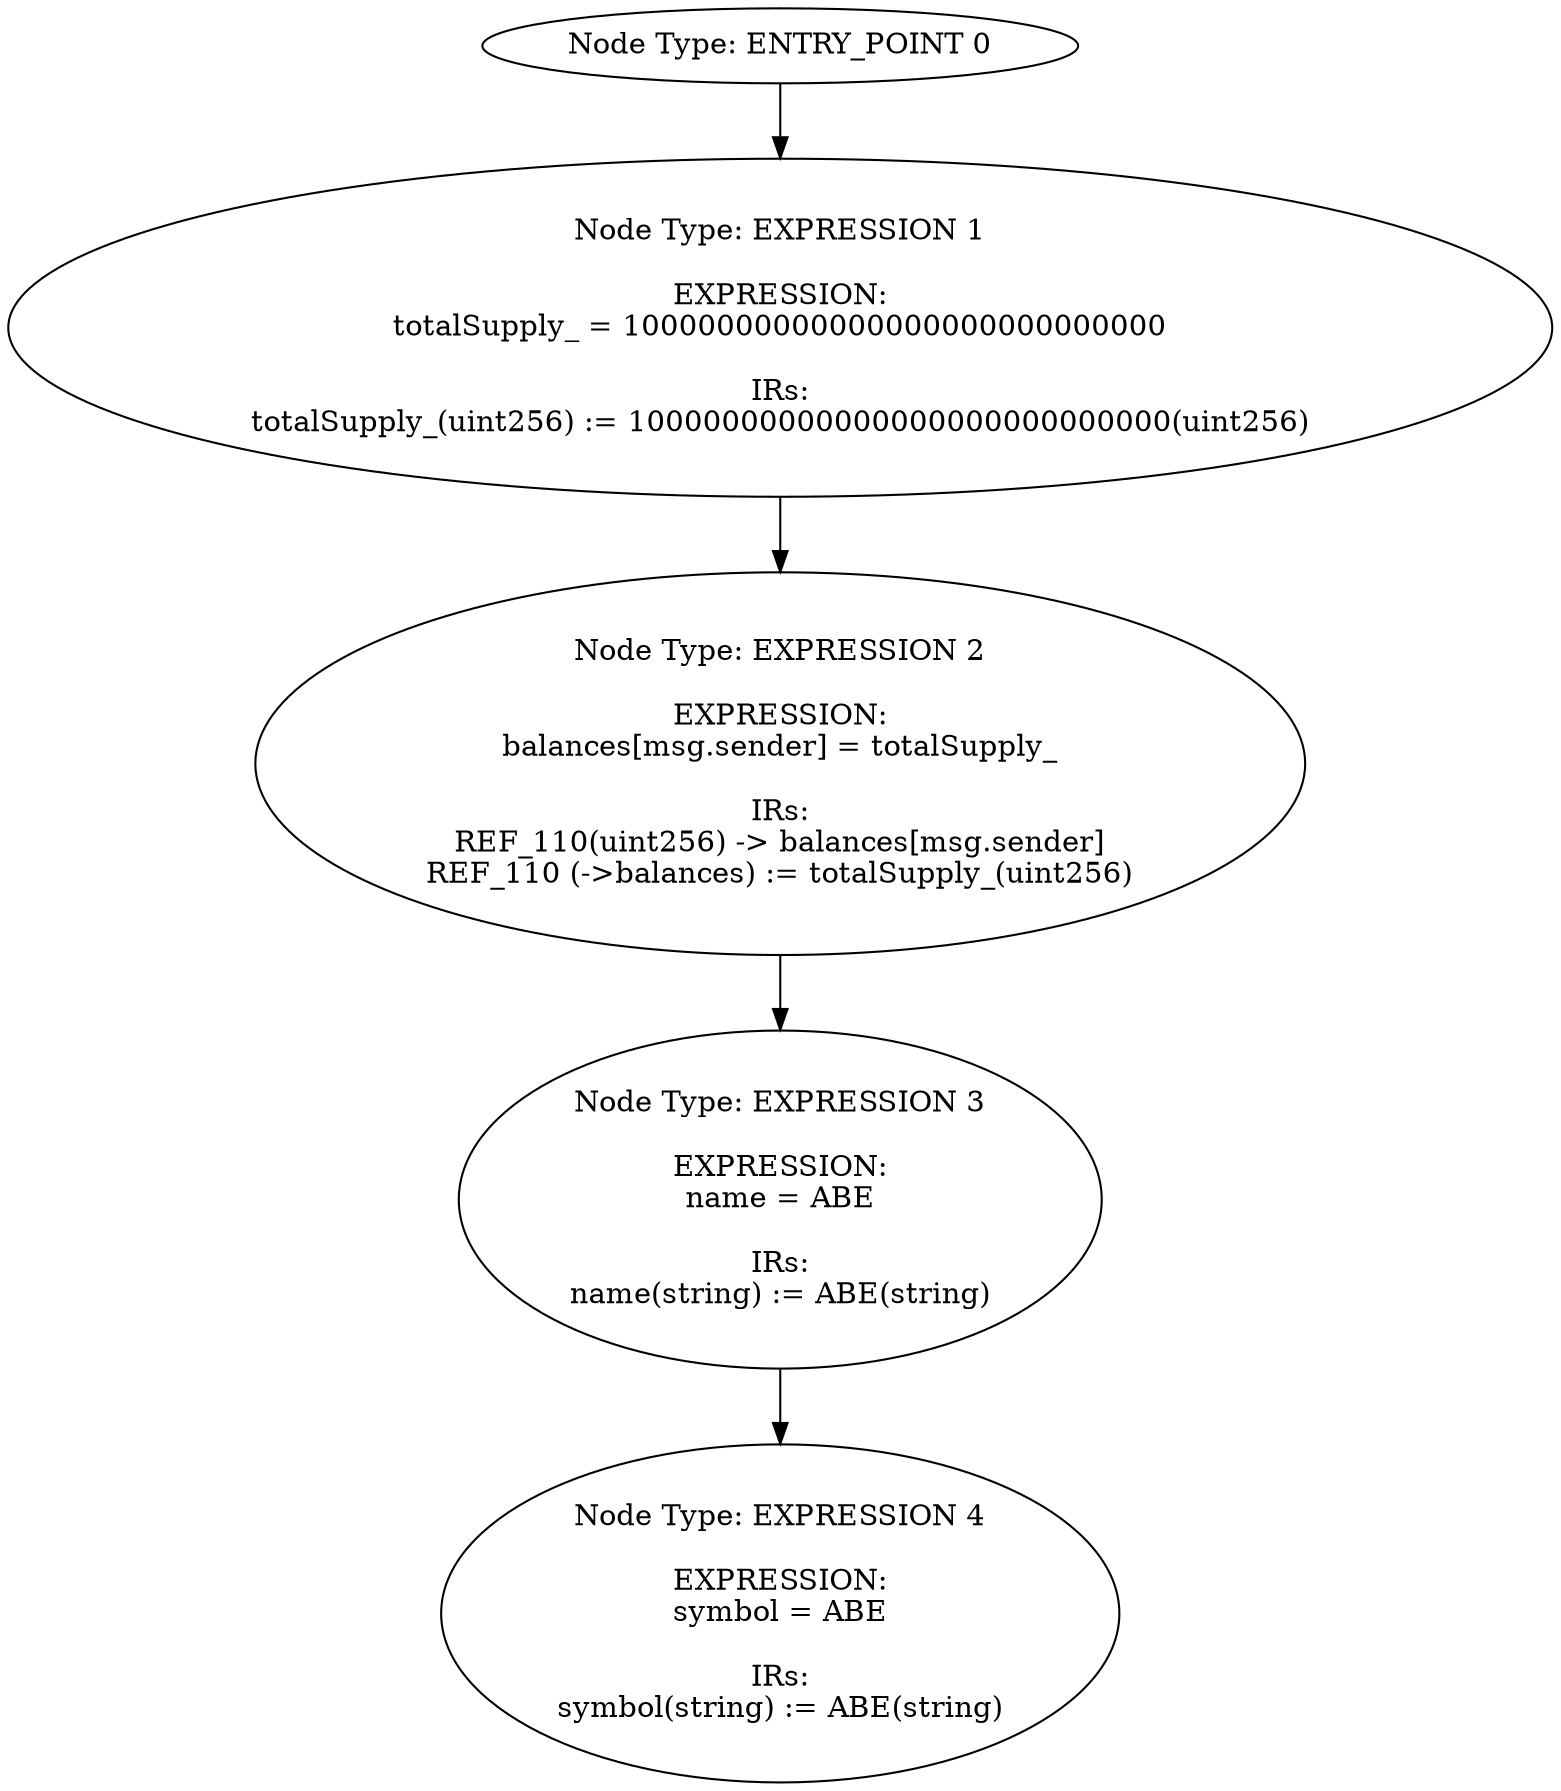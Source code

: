 digraph{
0[label="Node Type: ENTRY_POINT 0
"];
0->1;
1[label="Node Type: EXPRESSION 1

EXPRESSION:
totalSupply_ = 10000000000000000000000000000

IRs:
totalSupply_(uint256) := 10000000000000000000000000000(uint256)"];
1->2;
2[label="Node Type: EXPRESSION 2

EXPRESSION:
balances[msg.sender] = totalSupply_

IRs:
REF_110(uint256) -> balances[msg.sender]
REF_110 (->balances) := totalSupply_(uint256)"];
2->3;
3[label="Node Type: EXPRESSION 3

EXPRESSION:
name = ABE

IRs:
name(string) := ABE(string)"];
3->4;
4[label="Node Type: EXPRESSION 4

EXPRESSION:
symbol = ABE

IRs:
symbol(string) := ABE(string)"];
}

